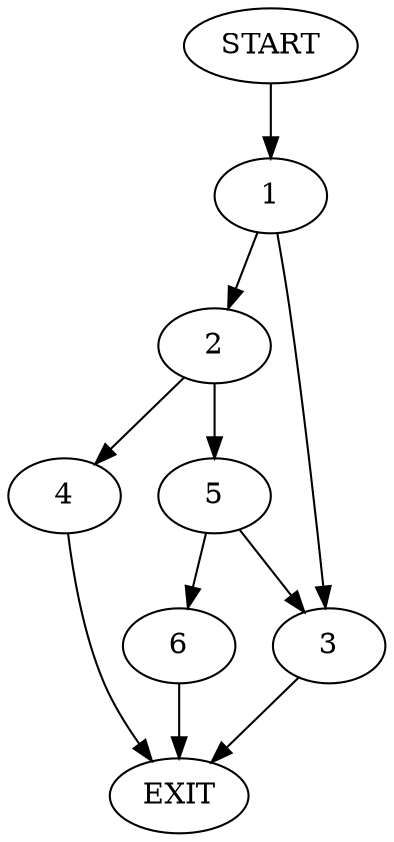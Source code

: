 digraph {
0 [label="START"]
7 [label="EXIT"]
0 -> 1
1 -> 2
1 -> 3
3 -> 7
2 -> 4
2 -> 5
5 -> 6
5 -> 3
4 -> 7
6 -> 7
}
